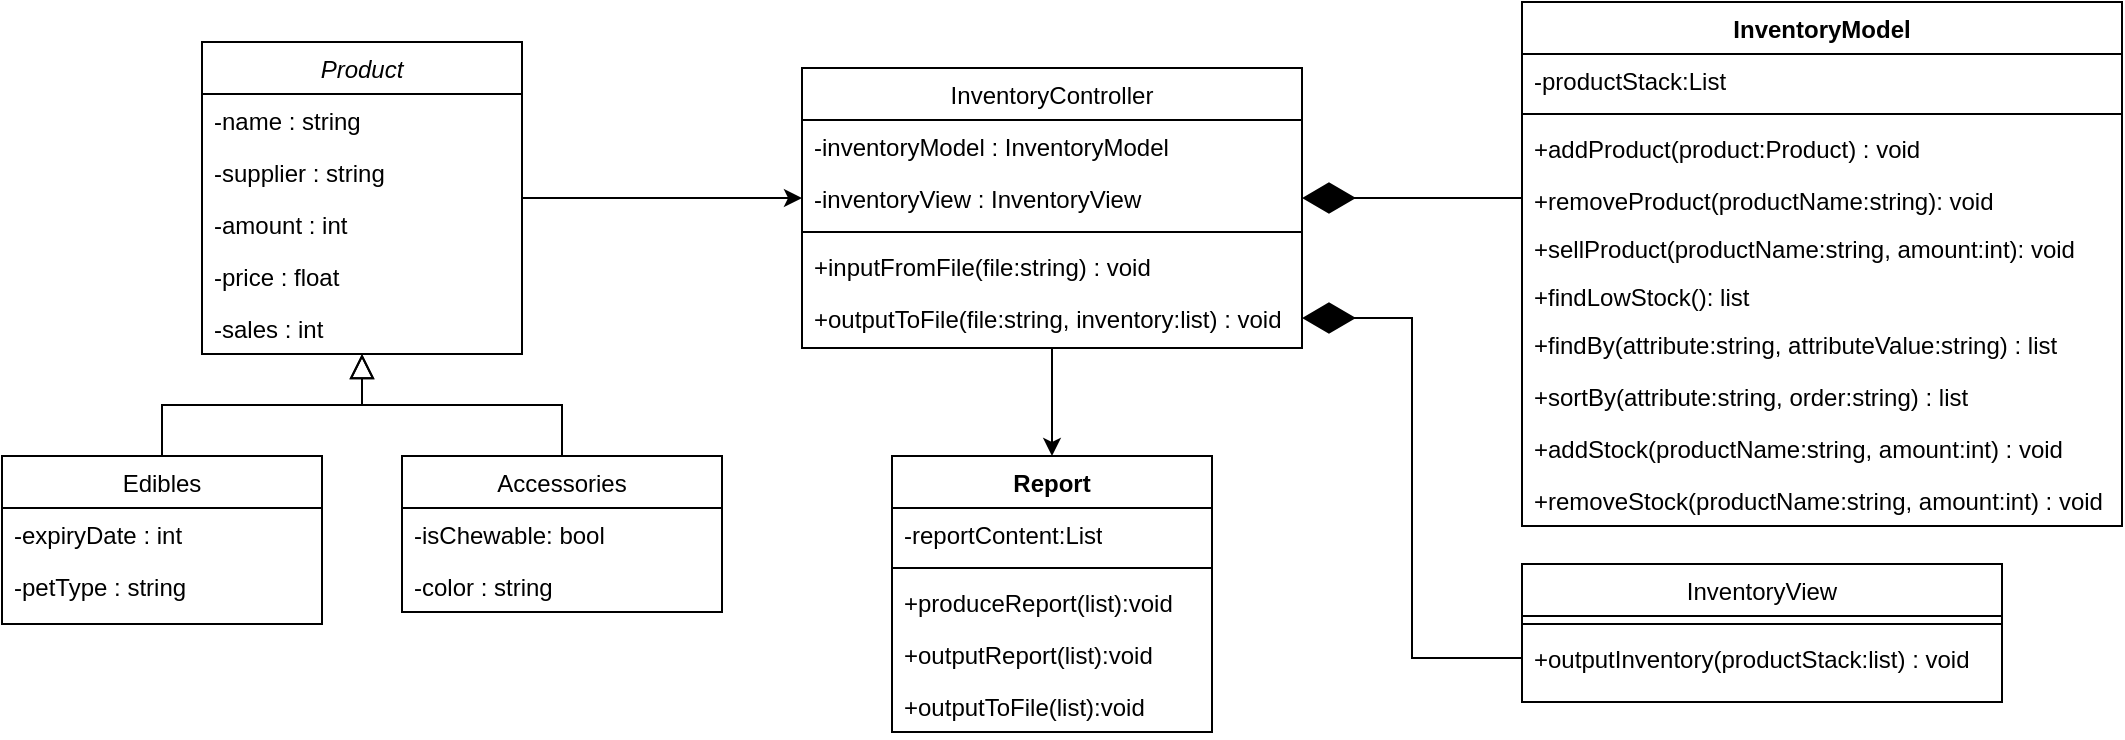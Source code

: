<mxfile version="24.8.6" pages="2">
  <diagram id="C5RBs43oDa-KdzZeNtuy" name="Class Diagram">
    <mxGraphModel dx="875" dy="469" grid="1" gridSize="10" guides="1" tooltips="1" connect="1" arrows="1" fold="1" page="1" pageScale="1" pageWidth="827" pageHeight="1169" math="0" shadow="0">
      <root>
        <mxCell id="WIyWlLk6GJQsqaUBKTNV-0" />
        <mxCell id="WIyWlLk6GJQsqaUBKTNV-1" parent="WIyWlLk6GJQsqaUBKTNV-0" />
        <mxCell id="_1ktN_GvWhrDKpTRPfWt-11" style="edgeStyle=orthogonalEdgeStyle;rounded=0;orthogonalLoop=1;jettySize=auto;html=1;entryX=0;entryY=0.5;entryDx=0;entryDy=0;" edge="1" parent="WIyWlLk6GJQsqaUBKTNV-1" source="zkfFHV4jXpPFQw0GAbJ--0" target="0duWRfGJagqjJY6Ipb-T-25">
          <mxGeometry relative="1" as="geometry" />
        </mxCell>
        <mxCell id="zkfFHV4jXpPFQw0GAbJ--0" value="Product" style="swimlane;fontStyle=2;align=center;verticalAlign=top;childLayout=stackLayout;horizontal=1;startSize=26;horizontalStack=0;resizeParent=1;resizeLast=0;collapsible=1;marginBottom=0;rounded=0;shadow=0;strokeWidth=1;" parent="WIyWlLk6GJQsqaUBKTNV-1" vertex="1">
          <mxGeometry x="210" y="109" width="160" height="156" as="geometry">
            <mxRectangle x="220" y="120" width="160" height="26" as="alternateBounds" />
          </mxGeometry>
        </mxCell>
        <mxCell id="zkfFHV4jXpPFQw0GAbJ--1" value="-name : string" style="text;align=left;verticalAlign=top;spacingLeft=4;spacingRight=4;overflow=hidden;rotatable=0;points=[[0,0.5],[1,0.5]];portConstraint=eastwest;" parent="zkfFHV4jXpPFQw0GAbJ--0" vertex="1">
          <mxGeometry y="26" width="160" height="26" as="geometry" />
        </mxCell>
        <mxCell id="zkfFHV4jXpPFQw0GAbJ--2" value="-supplier : string" style="text;align=left;verticalAlign=top;spacingLeft=4;spacingRight=4;overflow=hidden;rotatable=0;points=[[0,0.5],[1,0.5]];portConstraint=eastwest;rounded=0;shadow=0;html=0;" parent="zkfFHV4jXpPFQw0GAbJ--0" vertex="1">
          <mxGeometry y="52" width="160" height="26" as="geometry" />
        </mxCell>
        <mxCell id="zkfFHV4jXpPFQw0GAbJ--3" value="-amount : int" style="text;align=left;verticalAlign=top;spacingLeft=4;spacingRight=4;overflow=hidden;rotatable=0;points=[[0,0.5],[1,0.5]];portConstraint=eastwest;rounded=0;shadow=0;html=0;" parent="zkfFHV4jXpPFQw0GAbJ--0" vertex="1">
          <mxGeometry y="78" width="160" height="26" as="geometry" />
        </mxCell>
        <mxCell id="0duWRfGJagqjJY6Ipb-T-0" value="-price : float" style="text;align=left;verticalAlign=top;spacingLeft=4;spacingRight=4;overflow=hidden;rotatable=0;points=[[0,0.5],[1,0.5]];portConstraint=eastwest;rounded=0;shadow=0;html=0;" parent="zkfFHV4jXpPFQw0GAbJ--0" vertex="1">
          <mxGeometry y="104" width="160" height="26" as="geometry" />
        </mxCell>
        <mxCell id="m8h58f2gquPV5kVaMoUX-12" value="-sales : int" style="text;align=left;verticalAlign=top;spacingLeft=4;spacingRight=4;overflow=hidden;rotatable=0;points=[[0,0.5],[1,0.5]];portConstraint=eastwest;rounded=0;shadow=0;html=0;" parent="zkfFHV4jXpPFQw0GAbJ--0" vertex="1">
          <mxGeometry y="130" width="160" height="26" as="geometry" />
        </mxCell>
        <mxCell id="zkfFHV4jXpPFQw0GAbJ--6" value="Edibles" style="swimlane;fontStyle=0;align=center;verticalAlign=top;childLayout=stackLayout;horizontal=1;startSize=26;horizontalStack=0;resizeParent=1;resizeLast=0;collapsible=1;marginBottom=0;rounded=0;shadow=0;strokeWidth=1;" parent="WIyWlLk6GJQsqaUBKTNV-1" vertex="1">
          <mxGeometry x="110" y="316" width="160" height="84" as="geometry">
            <mxRectangle x="130" y="380" width="160" height="26" as="alternateBounds" />
          </mxGeometry>
        </mxCell>
        <mxCell id="zkfFHV4jXpPFQw0GAbJ--7" value="-expiryDate : int" style="text;align=left;verticalAlign=top;spacingLeft=4;spacingRight=4;overflow=hidden;rotatable=0;points=[[0,0.5],[1,0.5]];portConstraint=eastwest;" parent="zkfFHV4jXpPFQw0GAbJ--6" vertex="1">
          <mxGeometry y="26" width="160" height="26" as="geometry" />
        </mxCell>
        <mxCell id="zkfFHV4jXpPFQw0GAbJ--8" value="-petType : string" style="text;align=left;verticalAlign=top;spacingLeft=4;spacingRight=4;overflow=hidden;rotatable=0;points=[[0,0.5],[1,0.5]];portConstraint=eastwest;rounded=0;shadow=0;html=0;" parent="zkfFHV4jXpPFQw0GAbJ--6" vertex="1">
          <mxGeometry y="52" width="160" height="28" as="geometry" />
        </mxCell>
        <mxCell id="zkfFHV4jXpPFQw0GAbJ--12" value="" style="endArrow=block;endSize=10;endFill=0;shadow=0;strokeWidth=1;rounded=0;curved=0;edgeStyle=elbowEdgeStyle;elbow=vertical;" parent="WIyWlLk6GJQsqaUBKTNV-1" source="zkfFHV4jXpPFQw0GAbJ--6" target="zkfFHV4jXpPFQw0GAbJ--0" edge="1">
          <mxGeometry width="160" relative="1" as="geometry">
            <mxPoint x="190" y="193" as="sourcePoint" />
            <mxPoint x="190" y="193" as="targetPoint" />
          </mxGeometry>
        </mxCell>
        <mxCell id="zkfFHV4jXpPFQw0GAbJ--13" value="Accessories" style="swimlane;fontStyle=0;align=center;verticalAlign=top;childLayout=stackLayout;horizontal=1;startSize=26;horizontalStack=0;resizeParent=1;resizeLast=0;collapsible=1;marginBottom=0;rounded=0;shadow=0;strokeWidth=1;" parent="WIyWlLk6GJQsqaUBKTNV-1" vertex="1">
          <mxGeometry x="310" y="316" width="160" height="78" as="geometry">
            <mxRectangle x="340" y="380" width="170" height="26" as="alternateBounds" />
          </mxGeometry>
        </mxCell>
        <mxCell id="zkfFHV4jXpPFQw0GAbJ--14" value="-isChewable: bool" style="text;align=left;verticalAlign=top;spacingLeft=4;spacingRight=4;overflow=hidden;rotatable=0;points=[[0,0.5],[1,0.5]];portConstraint=eastwest;" parent="zkfFHV4jXpPFQw0GAbJ--13" vertex="1">
          <mxGeometry y="26" width="160" height="26" as="geometry" />
        </mxCell>
        <mxCell id="0duWRfGJagqjJY6Ipb-T-1" value="-color : string" style="text;align=left;verticalAlign=top;spacingLeft=4;spacingRight=4;overflow=hidden;rotatable=0;points=[[0,0.5],[1,0.5]];portConstraint=eastwest;" parent="zkfFHV4jXpPFQw0GAbJ--13" vertex="1">
          <mxGeometry y="52" width="160" height="26" as="geometry" />
        </mxCell>
        <mxCell id="zkfFHV4jXpPFQw0GAbJ--16" value="" style="endArrow=block;endSize=10;endFill=0;shadow=0;strokeWidth=1;rounded=0;curved=0;edgeStyle=elbowEdgeStyle;elbow=vertical;" parent="WIyWlLk6GJQsqaUBKTNV-1" source="zkfFHV4jXpPFQw0GAbJ--13" target="zkfFHV4jXpPFQw0GAbJ--0" edge="1">
          <mxGeometry width="160" relative="1" as="geometry">
            <mxPoint x="200" y="363" as="sourcePoint" />
            <mxPoint x="300" y="261" as="targetPoint" />
          </mxGeometry>
        </mxCell>
        <mxCell id="m8h58f2gquPV5kVaMoUX-25" style="edgeStyle=orthogonalEdgeStyle;rounded=0;orthogonalLoop=1;jettySize=auto;html=1;entryX=0.5;entryY=0;entryDx=0;entryDy=0;" parent="WIyWlLk6GJQsqaUBKTNV-1" source="zkfFHV4jXpPFQw0GAbJ--17" target="m8h58f2gquPV5kVaMoUX-2" edge="1">
          <mxGeometry relative="1" as="geometry" />
        </mxCell>
        <mxCell id="zkfFHV4jXpPFQw0GAbJ--17" value="InventoryController" style="swimlane;fontStyle=0;align=center;verticalAlign=top;childLayout=stackLayout;horizontal=1;startSize=26;horizontalStack=0;resizeParent=1;resizeLast=0;collapsible=1;marginBottom=0;rounded=0;shadow=0;strokeWidth=1;" parent="WIyWlLk6GJQsqaUBKTNV-1" vertex="1">
          <mxGeometry x="510" y="122" width="250" height="140" as="geometry">
            <mxRectangle x="550" y="140" width="160" height="26" as="alternateBounds" />
          </mxGeometry>
        </mxCell>
        <mxCell id="m8h58f2gquPV5kVaMoUX-11" value="&lt;span style=&quot;text-wrap-mode: nowrap;&quot;&gt;-inventoryModel : InventoryModel&lt;/span&gt;" style="text;strokeColor=none;fillColor=none;align=left;verticalAlign=top;spacingLeft=4;spacingRight=4;overflow=hidden;rotatable=0;points=[[0,0.5],[1,0.5]];portConstraint=eastwest;whiteSpace=wrap;html=1;" parent="zkfFHV4jXpPFQw0GAbJ--17" vertex="1">
          <mxGeometry y="26" width="250" height="26" as="geometry" />
        </mxCell>
        <mxCell id="0duWRfGJagqjJY6Ipb-T-25" value="&lt;span style=&quot;text-wrap-mode: nowrap;&quot;&gt;-inventoryView : InventoryView&lt;/span&gt;" style="text;strokeColor=none;fillColor=none;align=left;verticalAlign=top;spacingLeft=4;spacingRight=4;overflow=hidden;rotatable=0;points=[[0,0.5],[1,0.5]];portConstraint=eastwest;whiteSpace=wrap;html=1;" parent="zkfFHV4jXpPFQw0GAbJ--17" vertex="1">
          <mxGeometry y="52" width="250" height="26" as="geometry" />
        </mxCell>
        <mxCell id="zkfFHV4jXpPFQw0GAbJ--23" value="" style="line;html=1;strokeWidth=1;align=left;verticalAlign=middle;spacingTop=-1;spacingLeft=3;spacingRight=3;rotatable=0;labelPosition=right;points=[];portConstraint=eastwest;" parent="zkfFHV4jXpPFQw0GAbJ--17" vertex="1">
          <mxGeometry y="78" width="250" height="8" as="geometry" />
        </mxCell>
        <mxCell id="0duWRfGJagqjJY6Ipb-T-4" value="+inputFromFile(file:string) : void" style="text;align=left;verticalAlign=top;spacingLeft=4;spacingRight=4;overflow=hidden;rotatable=0;points=[[0,0.5],[1,0.5]];portConstraint=eastwest;" parent="zkfFHV4jXpPFQw0GAbJ--17" vertex="1">
          <mxGeometry y="86" width="250" height="26" as="geometry" />
        </mxCell>
        <mxCell id="0duWRfGJagqjJY6Ipb-T-3" value="+outputToFile(file:string, inventory:list) : void" style="text;align=left;verticalAlign=top;spacingLeft=4;spacingRight=4;overflow=hidden;rotatable=0;points=[[0,0.5],[1,0.5]];portConstraint=eastwest;" parent="zkfFHV4jXpPFQw0GAbJ--17" vertex="1">
          <mxGeometry y="112" width="250" height="26" as="geometry" />
        </mxCell>
        <mxCell id="0duWRfGJagqjJY6Ipb-T-9" value="InventoryModel" style="swimlane;fontStyle=1;align=center;verticalAlign=top;childLayout=stackLayout;horizontal=1;startSize=26;horizontalStack=0;resizeParent=1;resizeParentMax=0;resizeLast=0;collapsible=1;marginBottom=0;whiteSpace=wrap;html=1;" parent="WIyWlLk6GJQsqaUBKTNV-1" vertex="1">
          <mxGeometry x="870" y="89" width="300" height="262" as="geometry">
            <mxRectangle x="860" y="120" width="120" height="30" as="alternateBounds" />
          </mxGeometry>
        </mxCell>
        <mxCell id="0duWRfGJagqjJY6Ipb-T-10" value="&lt;span style=&quot;text-wrap-mode: nowrap;&quot;&gt;-productStack:List&lt;/span&gt;" style="text;strokeColor=none;fillColor=none;align=left;verticalAlign=top;spacingLeft=4;spacingRight=4;overflow=hidden;rotatable=0;points=[[0,0.5],[1,0.5]];portConstraint=eastwest;whiteSpace=wrap;html=1;" parent="0duWRfGJagqjJY6Ipb-T-9" vertex="1">
          <mxGeometry y="26" width="300" height="26" as="geometry" />
        </mxCell>
        <mxCell id="0duWRfGJagqjJY6Ipb-T-11" value="" style="line;strokeWidth=1;fillColor=none;align=left;verticalAlign=middle;spacingTop=-1;spacingLeft=3;spacingRight=3;rotatable=0;labelPosition=right;points=[];portConstraint=eastwest;strokeColor=inherit;" parent="0duWRfGJagqjJY6Ipb-T-9" vertex="1">
          <mxGeometry y="52" width="300" height="8" as="geometry" />
        </mxCell>
        <mxCell id="0duWRfGJagqjJY6Ipb-T-12" value="+addProduct(product:Product) : void" style="text;strokeColor=none;fillColor=none;align=left;verticalAlign=top;spacingLeft=4;spacingRight=4;overflow=hidden;rotatable=0;points=[[0,0.5],[1,0.5]];portConstraint=eastwest;whiteSpace=wrap;html=1;" parent="0duWRfGJagqjJY6Ipb-T-9" vertex="1">
          <mxGeometry y="60" width="300" height="26" as="geometry" />
        </mxCell>
        <mxCell id="zkfFHV4jXpPFQw0GAbJ--25" value="+removeProduct(productName:string): void" style="text;align=left;verticalAlign=top;spacingLeft=4;spacingRight=4;overflow=hidden;rotatable=0;points=[[0,0.5],[1,0.5]];portConstraint=eastwest;" parent="0duWRfGJagqjJY6Ipb-T-9" vertex="1">
          <mxGeometry y="86" width="300" height="24" as="geometry" />
        </mxCell>
        <mxCell id="bYRpA2NPyC7JANyhQhbD-0" value="+sellProduct(productName:string, amount:int): void" style="text;align=left;verticalAlign=top;spacingLeft=4;spacingRight=4;overflow=hidden;rotatable=0;points=[[0,0.5],[1,0.5]];portConstraint=eastwest;" vertex="1" parent="0duWRfGJagqjJY6Ipb-T-9">
          <mxGeometry y="110" width="300" height="24" as="geometry" />
        </mxCell>
        <mxCell id="qHRDsOJ6uMgE_AwOD7xp-0" value="+findLowStock(): list" style="text;align=left;verticalAlign=top;spacingLeft=4;spacingRight=4;overflow=hidden;rotatable=0;points=[[0,0.5],[1,0.5]];portConstraint=eastwest;" vertex="1" parent="0duWRfGJagqjJY6Ipb-T-9">
          <mxGeometry y="134" width="300" height="24" as="geometry" />
        </mxCell>
        <mxCell id="m8h58f2gquPV5kVaMoUX-19" value="+findBy(attribute:string, attributeValue:string) : list" style="text;strokeColor=none;fillColor=none;align=left;verticalAlign=top;spacingLeft=4;spacingRight=4;overflow=hidden;rotatable=0;points=[[0,0.5],[1,0.5]];portConstraint=eastwest;whiteSpace=wrap;html=1;" parent="0duWRfGJagqjJY6Ipb-T-9" vertex="1">
          <mxGeometry y="158" width="300" height="26" as="geometry" />
        </mxCell>
        <mxCell id="m8h58f2gquPV5kVaMoUX-18" value="+sortBy(attribute:string, order:string) : list" style="text;strokeColor=none;fillColor=none;align=left;verticalAlign=top;spacingLeft=4;spacingRight=4;overflow=hidden;rotatable=0;points=[[0,0.5],[1,0.5]];portConstraint=eastwest;whiteSpace=wrap;html=1;" parent="0duWRfGJagqjJY6Ipb-T-9" vertex="1">
          <mxGeometry y="184" width="300" height="26" as="geometry" />
        </mxCell>
        <mxCell id="NsDNnJR0e3THDdlPkHAr-0" value="+addStock(productName:string, amount:int) : void" style="text;strokeColor=none;fillColor=none;align=left;verticalAlign=top;spacingLeft=4;spacingRight=4;overflow=hidden;rotatable=0;points=[[0,0.5],[1,0.5]];portConstraint=eastwest;whiteSpace=wrap;html=1;" vertex="1" parent="0duWRfGJagqjJY6Ipb-T-9">
          <mxGeometry y="210" width="300" height="26" as="geometry" />
        </mxCell>
        <mxCell id="NsDNnJR0e3THDdlPkHAr-1" value="+removeStock(productName:string, amount:int) : void" style="text;strokeColor=none;fillColor=none;align=left;verticalAlign=top;spacingLeft=4;spacingRight=4;overflow=hidden;rotatable=0;points=[[0,0.5],[1,0.5]];portConstraint=eastwest;whiteSpace=wrap;html=1;" vertex="1" parent="0duWRfGJagqjJY6Ipb-T-9">
          <mxGeometry y="236" width="300" height="26" as="geometry" />
        </mxCell>
        <mxCell id="0duWRfGJagqjJY6Ipb-T-17" value="InventoryView" style="swimlane;fontStyle=0;align=center;verticalAlign=top;childLayout=stackLayout;horizontal=1;startSize=26;horizontalStack=0;resizeParent=1;resizeLast=0;collapsible=1;marginBottom=0;rounded=0;shadow=0;strokeWidth=1;" parent="WIyWlLk6GJQsqaUBKTNV-1" vertex="1">
          <mxGeometry x="870" y="370" width="240" height="69" as="geometry">
            <mxRectangle x="550" y="140" width="160" height="26" as="alternateBounds" />
          </mxGeometry>
        </mxCell>
        <mxCell id="0duWRfGJagqjJY6Ipb-T-18" value="" style="line;html=1;strokeWidth=1;align=left;verticalAlign=middle;spacingTop=-1;spacingLeft=3;spacingRight=3;rotatable=0;labelPosition=right;points=[];portConstraint=eastwest;" parent="0duWRfGJagqjJY6Ipb-T-17" vertex="1">
          <mxGeometry y="26" width="240" height="8" as="geometry" />
        </mxCell>
        <mxCell id="0duWRfGJagqjJY6Ipb-T-19" value="+outputInventory(productStack:list) : void" style="text;align=left;verticalAlign=top;spacingLeft=4;spacingRight=4;overflow=hidden;rotatable=0;points=[[0,0.5],[1,0.5]];portConstraint=eastwest;" parent="0duWRfGJagqjJY6Ipb-T-17" vertex="1">
          <mxGeometry y="34" width="240" height="26" as="geometry" />
        </mxCell>
        <mxCell id="m8h58f2gquPV5kVaMoUX-2" value="Report&lt;div&gt;&lt;br&gt;&lt;/div&gt;" style="swimlane;fontStyle=1;align=center;verticalAlign=top;childLayout=stackLayout;horizontal=1;startSize=26;horizontalStack=0;resizeParent=1;resizeParentMax=0;resizeLast=0;collapsible=1;marginBottom=0;whiteSpace=wrap;html=1;" parent="WIyWlLk6GJQsqaUBKTNV-1" vertex="1">
          <mxGeometry x="555" y="316" width="160" height="138" as="geometry" />
        </mxCell>
        <mxCell id="m8h58f2gquPV5kVaMoUX-28" value="-reportContent:List" style="text;strokeColor=none;fillColor=none;align=left;verticalAlign=top;spacingLeft=4;spacingRight=4;overflow=hidden;rotatable=0;points=[[0,0.5],[1,0.5]];portConstraint=eastwest;whiteSpace=wrap;html=1;" parent="m8h58f2gquPV5kVaMoUX-2" vertex="1">
          <mxGeometry y="26" width="160" height="26" as="geometry" />
        </mxCell>
        <mxCell id="m8h58f2gquPV5kVaMoUX-4" value="" style="line;strokeWidth=1;fillColor=none;align=left;verticalAlign=middle;spacingTop=-1;spacingLeft=3;spacingRight=3;rotatable=0;labelPosition=right;points=[];portConstraint=eastwest;strokeColor=inherit;" parent="m8h58f2gquPV5kVaMoUX-2" vertex="1">
          <mxGeometry y="52" width="160" height="8" as="geometry" />
        </mxCell>
        <mxCell id="m8h58f2gquPV5kVaMoUX-26" value="+produceReport(list):void" style="text;strokeColor=none;fillColor=none;align=left;verticalAlign=top;spacingLeft=4;spacingRight=4;overflow=hidden;rotatable=0;points=[[0,0.5],[1,0.5]];portConstraint=eastwest;whiteSpace=wrap;html=1;" parent="m8h58f2gquPV5kVaMoUX-2" vertex="1">
          <mxGeometry y="60" width="160" height="26" as="geometry" />
        </mxCell>
        <mxCell id="m8h58f2gquPV5kVaMoUX-27" value="+outputReport(list):void" style="text;strokeColor=none;fillColor=none;align=left;verticalAlign=top;spacingLeft=4;spacingRight=4;overflow=hidden;rotatable=0;points=[[0,0.5],[1,0.5]];portConstraint=eastwest;whiteSpace=wrap;html=1;" parent="m8h58f2gquPV5kVaMoUX-2" vertex="1">
          <mxGeometry y="86" width="160" height="26" as="geometry" />
        </mxCell>
        <mxCell id="m8h58f2gquPV5kVaMoUX-5" value="+outputToFile(list):void" style="text;strokeColor=none;fillColor=none;align=left;verticalAlign=top;spacingLeft=4;spacingRight=4;overflow=hidden;rotatable=0;points=[[0,0.5],[1,0.5]];portConstraint=eastwest;whiteSpace=wrap;html=1;" parent="m8h58f2gquPV5kVaMoUX-2" vertex="1">
          <mxGeometry y="112" width="160" height="26" as="geometry" />
        </mxCell>
        <mxCell id="_1ktN_GvWhrDKpTRPfWt-7" value="" style="endArrow=diamondThin;endFill=1;endSize=24;html=1;rounded=0;edgeStyle=orthogonalEdgeStyle;entryX=1;entryY=0.5;entryDx=0;entryDy=0;exitX=0;exitY=0.5;exitDx=0;exitDy=0;" edge="1" parent="WIyWlLk6GJQsqaUBKTNV-1" source="zkfFHV4jXpPFQw0GAbJ--25" target="0duWRfGJagqjJY6Ipb-T-25">
          <mxGeometry width="160" relative="1" as="geometry">
            <mxPoint x="740" y="280" as="sourcePoint" />
            <mxPoint x="900" y="280" as="targetPoint" />
          </mxGeometry>
        </mxCell>
        <mxCell id="_1ktN_GvWhrDKpTRPfWt-8" value="" style="endArrow=diamondThin;endFill=1;endSize=24;html=1;rounded=0;entryX=1;entryY=0.5;entryDx=0;entryDy=0;exitX=0;exitY=0.5;exitDx=0;exitDy=0;edgeStyle=orthogonalEdgeStyle;" edge="1" parent="WIyWlLk6GJQsqaUBKTNV-1" source="0duWRfGJagqjJY6Ipb-T-19" target="0duWRfGJagqjJY6Ipb-T-3">
          <mxGeometry width="160" relative="1" as="geometry">
            <mxPoint x="640" y="330" as="sourcePoint" />
            <mxPoint x="800" y="330" as="targetPoint" />
          </mxGeometry>
        </mxCell>
      </root>
    </mxGraphModel>
  </diagram>
  <diagram id="i3TARtwYu0nlH-t-h8Ej" name="Flowchart - Main">
    <mxGraphModel dx="3000" dy="1609" grid="1" gridSize="10" guides="1" tooltips="1" connect="1" arrows="1" fold="1" page="1" pageScale="1" pageWidth="1169" pageHeight="827" math="0" shadow="0">
      <root>
        <mxCell id="0" />
        <mxCell id="1" parent="0" />
        <mxCell id="BQUk5wlq5gaPyvShyjie-4" value="" style="edgeStyle=orthogonalEdgeStyle;rounded=0;orthogonalLoop=1;jettySize=auto;html=1;" edge="1" parent="1" source="RcuSR_sWdsqwu1360JzC-1" target="BQUk5wlq5gaPyvShyjie-3">
          <mxGeometry relative="1" as="geometry" />
        </mxCell>
        <mxCell id="RcuSR_sWdsqwu1360JzC-1" value="Start" style="rounded=1;whiteSpace=wrap;html=1;" vertex="1" parent="1">
          <mxGeometry x="480" y="260" width="120" height="60" as="geometry" />
        </mxCell>
        <mxCell id="etOVG2wV07rIoBDFjDyh-8" value="" style="edgeStyle=orthogonalEdgeStyle;rounded=0;orthogonalLoop=1;jettySize=auto;html=1;" edge="1" parent="1" source="RcuSR_sWdsqwu1360JzC-4" target="etOVG2wV07rIoBDFjDyh-7">
          <mxGeometry relative="1" as="geometry" />
        </mxCell>
        <mxCell id="RcuSR_sWdsqwu1360JzC-4" value="OUTPUT Welcome Message" style="shape=parallelogram;perimeter=parallelogramPerimeter;whiteSpace=wrap;html=1;fixedSize=1;" vertex="1" parent="1">
          <mxGeometry x="470" y="450" width="140" height="56" as="geometry" />
        </mxCell>
        <mxCell id="etOVG2wV07rIoBDFjDyh-4" value="" style="edgeStyle=orthogonalEdgeStyle;rounded=0;orthogonalLoop=1;jettySize=auto;html=1;" edge="1" parent="1" source="RcuSR_sWdsqwu1360JzC-5" target="RcuSR_sWdsqwu1360JzC-6">
          <mxGeometry relative="1" as="geometry" />
        </mxCell>
        <mxCell id="RcuSR_sWdsqwu1360JzC-5" value="INPUT User Selection" style="shape=parallelogram;perimeter=parallelogramPerimeter;whiteSpace=wrap;html=1;fixedSize=1;" vertex="1" parent="1">
          <mxGeometry x="464.5" y="620" width="151" height="60" as="geometry" />
        </mxCell>
        <mxCell id="etOVG2wV07rIoBDFjDyh-5" value="" style="edgeStyle=orthogonalEdgeStyle;rounded=0;orthogonalLoop=1;jettySize=auto;html=1;" edge="1" parent="1" source="RcuSR_sWdsqwu1360JzC-6" target="etOVG2wV07rIoBDFjDyh-1">
          <mxGeometry relative="1" as="geometry" />
        </mxCell>
        <mxCell id="RcuSR_sWdsqwu1360JzC-6" value="IF user selection == 1&lt;div&gt;(see inventory)&lt;/div&gt;" style="rhombus;whiteSpace=wrap;html=1;" vertex="1" parent="1">
          <mxGeometry x="464.5" y="710" width="151" height="150" as="geometry" />
        </mxCell>
        <mxCell id="etOVG2wV07rIoBDFjDyh-11" style="edgeStyle=orthogonalEdgeStyle;rounded=0;orthogonalLoop=1;jettySize=auto;html=1;entryX=0;entryY=0.5;entryDx=0;entryDy=0;" edge="1" parent="1" source="etOVG2wV07rIoBDFjDyh-1" target="etOVG2wV07rIoBDFjDyh-7">
          <mxGeometry relative="1" as="geometry">
            <Array as="points">
              <mxPoint x="410" y="925" />
              <mxPoint x="410" y="560" />
            </Array>
          </mxGeometry>
        </mxCell>
        <mxCell id="etOVG2wV07rIoBDFjDyh-1" value="OUTPUT inventory" style="shape=parallelogram;perimeter=parallelogramPerimeter;whiteSpace=wrap;html=1;fixedSize=1;" vertex="1" parent="1">
          <mxGeometry x="465" y="890" width="150" height="70" as="geometry" />
        </mxCell>
        <mxCell id="etOVG2wV07rIoBDFjDyh-9" value="" style="edgeStyle=orthogonalEdgeStyle;rounded=0;orthogonalLoop=1;jettySize=auto;html=1;" edge="1" parent="1" source="etOVG2wV07rIoBDFjDyh-7" target="RcuSR_sWdsqwu1360JzC-5">
          <mxGeometry relative="1" as="geometry" />
        </mxCell>
        <mxCell id="etOVG2wV07rIoBDFjDyh-7" value="OUTPUT user options" style="shape=parallelogram;perimeter=parallelogramPerimeter;whiteSpace=wrap;html=1;fixedSize=1;" vertex="1" parent="1">
          <mxGeometry x="464.5" y="530" width="151" height="60" as="geometry" />
        </mxCell>
        <mxCell id="BQUk5wlq5gaPyvShyjie-26" value="" style="edgeStyle=orthogonalEdgeStyle;rounded=0;orthogonalLoop=1;jettySize=auto;html=1;" edge="1" parent="1" source="etOVG2wV07rIoBDFjDyh-12" target="BQUk5wlq5gaPyvShyjie-1">
          <mxGeometry relative="1" as="geometry" />
        </mxCell>
        <mxCell id="BQUk5wlq5gaPyvShyjie-27" style="edgeStyle=orthogonalEdgeStyle;rounded=0;orthogonalLoop=1;jettySize=auto;html=1;" edge="1" parent="1" source="etOVG2wV07rIoBDFjDyh-12" target="etOVG2wV07rIoBDFjDyh-13">
          <mxGeometry relative="1" as="geometry" />
        </mxCell>
        <mxCell id="etOVG2wV07rIoBDFjDyh-12" value="IF user selection == 2&lt;div&gt;(update inventory)&lt;/div&gt;" style="rhombus;whiteSpace=wrap;html=1;" vertex="1" parent="1">
          <mxGeometry x="660" y="710" width="151" height="150" as="geometry" />
        </mxCell>
        <mxCell id="etOVG2wV07rIoBDFjDyh-13" value="IF user selection == 3&lt;div&gt;(make sales)&lt;/div&gt;" style="rhombus;whiteSpace=wrap;html=1;" vertex="1" parent="1">
          <mxGeometry x="1490" y="710" width="151" height="150" as="geometry" />
        </mxCell>
        <mxCell id="etOVG2wV07rIoBDFjDyh-14" value="IF user selection == 4&lt;div&gt;(see low stock)&lt;/div&gt;" style="rhombus;whiteSpace=wrap;html=1;" vertex="1" parent="1">
          <mxGeometry x="1714.5" y="710" width="151" height="150" as="geometry" />
        </mxCell>
        <mxCell id="BQUk5wlq5gaPyvShyjie-25" value="" style="edgeStyle=orthogonalEdgeStyle;rounded=0;orthogonalLoop=1;jettySize=auto;html=1;" edge="1" parent="1" source="BQUk5wlq5gaPyvShyjie-1" target="BQUk5wlq5gaPyvShyjie-2">
          <mxGeometry relative="1" as="geometry" />
        </mxCell>
        <mxCell id="BQUk5wlq5gaPyvShyjie-1" value="INPUT more options" style="shape=parallelogram;perimeter=parallelogramPerimeter;whiteSpace=wrap;html=1;fixedSize=1;" vertex="1" parent="1">
          <mxGeometry x="663.13" y="890" width="144.74" height="60" as="geometry" />
        </mxCell>
        <mxCell id="BQUk5wlq5gaPyvShyjie-21" value="" style="edgeStyle=orthogonalEdgeStyle;rounded=0;orthogonalLoop=1;jettySize=auto;html=1;" edge="1" parent="1" source="BQUk5wlq5gaPyvShyjie-2" target="BQUk5wlq5gaPyvShyjie-8">
          <mxGeometry relative="1" as="geometry" />
        </mxCell>
        <mxCell id="BQUk5wlq5gaPyvShyjie-2" value="IF option == 1&lt;div&gt;(add product)&lt;/div&gt;" style="rhombus;whiteSpace=wrap;html=1;" vertex="1" parent="1">
          <mxGeometry x="680.5" y="1000" width="110" height="110" as="geometry" />
        </mxCell>
        <mxCell id="BQUk5wlq5gaPyvShyjie-7" style="edgeStyle=orthogonalEdgeStyle;rounded=0;orthogonalLoop=1;jettySize=auto;html=1;entryX=0.5;entryY=0;entryDx=0;entryDy=0;" edge="1" parent="1" source="BQUk5wlq5gaPyvShyjie-3" target="RcuSR_sWdsqwu1360JzC-4">
          <mxGeometry relative="1" as="geometry" />
        </mxCell>
        <mxCell id="BQUk5wlq5gaPyvShyjie-3" value="Load inventory from file" style="rounded=0;whiteSpace=wrap;html=1;" vertex="1" parent="1">
          <mxGeometry x="480" y="360" width="120" height="60" as="geometry" />
        </mxCell>
        <mxCell id="BQUk5wlq5gaPyvShyjie-13" value="" style="edgeStyle=orthogonalEdgeStyle;rounded=0;orthogonalLoop=1;jettySize=auto;html=1;" edge="1" parent="1" source="BQUk5wlq5gaPyvShyjie-8" target="BQUk5wlq5gaPyvShyjie-10">
          <mxGeometry relative="1" as="geometry" />
        </mxCell>
        <mxCell id="BQUk5wlq5gaPyvShyjie-8" value="INPUT productType, name, supplier, price, amount, minAmount, sales, opt1, opt2" style="shape=parallelogram;perimeter=parallelogramPerimeter;whiteSpace=wrap;html=1;fixedSize=1;" vertex="1" parent="1">
          <mxGeometry x="640.5" y="1150" width="190" height="80" as="geometry" />
        </mxCell>
        <mxCell id="BQUk5wlq5gaPyvShyjie-35" value="" style="edgeStyle=orthogonalEdgeStyle;rounded=0;orthogonalLoop=1;jettySize=auto;html=1;" edge="1" parent="1" source="BQUk5wlq5gaPyvShyjie-9" target="BQUk5wlq5gaPyvShyjie-34">
          <mxGeometry relative="1" as="geometry" />
        </mxCell>
        <mxCell id="BQUk5wlq5gaPyvShyjie-9" value="INPUT continue update" style="shape=parallelogram;perimeter=parallelogramPerimeter;whiteSpace=wrap;html=1;fixedSize=1;" vertex="1" parent="1">
          <mxGeometry x="645.76" y="1410" width="179.5" height="60" as="geometry" />
        </mxCell>
        <mxCell id="BQUk5wlq5gaPyvShyjie-33" value="" style="edgeStyle=orthogonalEdgeStyle;rounded=0;orthogonalLoop=1;jettySize=auto;html=1;" edge="1" parent="1" source="BQUk5wlq5gaPyvShyjie-10" target="BQUk5wlq5gaPyvShyjie-9">
          <mxGeometry relative="1" as="geometry" />
        </mxCell>
        <mxCell id="BQUk5wlq5gaPyvShyjie-10" value="OUTPUT success message" style="shape=parallelogram;perimeter=parallelogramPerimeter;whiteSpace=wrap;html=1;fixedSize=1;" vertex="1" parent="1">
          <mxGeometry x="643.38" y="1290" width="184.25" height="70" as="geometry" />
        </mxCell>
        <mxCell id="BQUk5wlq5gaPyvShyjie-22" value="" style="edgeStyle=orthogonalEdgeStyle;rounded=0;orthogonalLoop=1;jettySize=auto;html=1;" edge="1" parent="1" source="BQUk5wlq5gaPyvShyjie-11" target="BQUk5wlq5gaPyvShyjie-12">
          <mxGeometry relative="1" as="geometry" />
        </mxCell>
        <mxCell id="BQUk5wlq5gaPyvShyjie-11" value="IF option == 2&lt;div&gt;(remove product)&lt;/div&gt;" style="rhombus;whiteSpace=wrap;html=1;" vertex="1" parent="1">
          <mxGeometry x="890" y="1000" width="110" height="110" as="geometry" />
        </mxCell>
        <mxCell id="BQUk5wlq5gaPyvShyjie-15" style="edgeStyle=orthogonalEdgeStyle;rounded=0;orthogonalLoop=1;jettySize=auto;html=1;exitX=0.5;exitY=1;exitDx=0;exitDy=0;strokeColor=default;endArrow=none;endFill=0;" edge="1" parent="1" source="BQUk5wlq5gaPyvShyjie-12">
          <mxGeometry relative="1" as="geometry">
            <mxPoint x="740" y="1261" as="targetPoint" />
            <mxPoint x="944" y="1221" as="sourcePoint" />
            <Array as="points">
              <mxPoint x="944" y="1220" />
              <mxPoint x="944" y="1250" />
              <mxPoint x="750" y="1250" />
              <mxPoint x="750" y="1261" />
            </Array>
          </mxGeometry>
        </mxCell>
        <mxCell id="BQUk5wlq5gaPyvShyjie-12" value="INPUT productName" style="shape=parallelogram;perimeter=parallelogramPerimeter;whiteSpace=wrap;html=1;fixedSize=1;" vertex="1" parent="1">
          <mxGeometry x="872.5" y="1160" width="145" height="60" as="geometry" />
        </mxCell>
        <mxCell id="BQUk5wlq5gaPyvShyjie-23" value="" style="edgeStyle=orthogonalEdgeStyle;rounded=0;orthogonalLoop=1;jettySize=auto;html=1;" edge="1" parent="1" source="BQUk5wlq5gaPyvShyjie-16" target="BQUk5wlq5gaPyvShyjie-18">
          <mxGeometry relative="1" as="geometry" />
        </mxCell>
        <mxCell id="BQUk5wlq5gaPyvShyjie-16" value="IF option == 3&lt;div&gt;(increase stock)&lt;/div&gt;" style="rhombus;whiteSpace=wrap;html=1;" vertex="1" parent="1">
          <mxGeometry x="1070" y="1000" width="110" height="110" as="geometry" />
        </mxCell>
        <mxCell id="BQUk5wlq5gaPyvShyjie-24" value="" style="edgeStyle=orthogonalEdgeStyle;rounded=0;orthogonalLoop=1;jettySize=auto;html=1;" edge="1" parent="1" source="BQUk5wlq5gaPyvShyjie-17" target="BQUk5wlq5gaPyvShyjie-19">
          <mxGeometry relative="1" as="geometry" />
        </mxCell>
        <mxCell id="BQUk5wlq5gaPyvShyjie-17" value="IF option == 3&lt;div&gt;(reduce stock)&lt;/div&gt;" style="rhombus;whiteSpace=wrap;html=1;" vertex="1" parent="1">
          <mxGeometry x="1252.5" y="1000" width="110" height="110" as="geometry" />
        </mxCell>
        <mxCell id="BQUk5wlq5gaPyvShyjie-20" style="edgeStyle=orthogonalEdgeStyle;rounded=0;orthogonalLoop=1;jettySize=auto;html=1;" edge="1" parent="1" source="BQUk5wlq5gaPyvShyjie-18">
          <mxGeometry relative="1" as="geometry">
            <mxPoint x="950" y="1250" as="targetPoint" />
            <Array as="points">
              <mxPoint x="1125" y="1240" />
              <mxPoint x="970" y="1240" />
              <mxPoint x="970" y="1250" />
            </Array>
          </mxGeometry>
        </mxCell>
        <mxCell id="BQUk5wlq5gaPyvShyjie-18" value="INPUT productName, amount" style="shape=parallelogram;perimeter=parallelogramPerimeter;whiteSpace=wrap;html=1;fixedSize=1;" vertex="1" parent="1">
          <mxGeometry x="1047.5" y="1160" width="155" height="60" as="geometry" />
        </mxCell>
        <mxCell id="BQUk5wlq5gaPyvShyjie-19" value="INPUT productName, amount" style="shape=parallelogram;perimeter=parallelogramPerimeter;whiteSpace=wrap;html=1;fixedSize=1;" vertex="1" parent="1">
          <mxGeometry x="1230" y="1160" width="155" height="60" as="geometry" />
        </mxCell>
        <mxCell id="BQUk5wlq5gaPyvShyjie-28" value="INPUT productName, amount" style="shape=parallelogram;perimeter=parallelogramPerimeter;whiteSpace=wrap;html=1;fixedSize=1;" vertex="1" parent="1">
          <mxGeometry x="1488.25" y="900" width="154.5" height="70" as="geometry" />
        </mxCell>
        <mxCell id="BQUk5wlq5gaPyvShyjie-29" value="OUTPUT low stock" style="shape=parallelogram;perimeter=parallelogramPerimeter;whiteSpace=wrap;html=1;fixedSize=1;" vertex="1" parent="1">
          <mxGeometry x="1730" y="910" width="140" height="60" as="geometry" />
        </mxCell>
        <mxCell id="BQUk5wlq5gaPyvShyjie-30" value="IF user selection == 5&lt;div&gt;(produce report)&lt;/div&gt;" style="rhombus;whiteSpace=wrap;html=1;" vertex="1" parent="1">
          <mxGeometry x="1930" y="710" width="151" height="150" as="geometry" />
        </mxCell>
        <mxCell id="BQUk5wlq5gaPyvShyjie-31" value="IF user selection == 6&lt;div&gt;(see low stock)&lt;/div&gt;" style="rhombus;whiteSpace=wrap;html=1;" vertex="1" parent="1">
          <mxGeometry x="2170" y="710" width="151" height="150" as="geometry" />
        </mxCell>
        <mxCell id="BQUk5wlq5gaPyvShyjie-32" value="OUTPUT report" style="shape=parallelogram;perimeter=parallelogramPerimeter;whiteSpace=wrap;html=1;fixedSize=1;" vertex="1" parent="1">
          <mxGeometry x="1933.25" y="905" width="144.5" height="65" as="geometry" />
        </mxCell>
        <mxCell id="BQUk5wlq5gaPyvShyjie-34" value="continue?" style="rhombus;whiteSpace=wrap;html=1;" vertex="1" parent="1">
          <mxGeometry x="658.25" y="1500" width="154.5" height="140" as="geometry" />
        </mxCell>
        <mxCell id="BQUk5wlq5gaPyvShyjie-37" value="" style="edgeStyle=orthogonalEdgeStyle;rounded=0;orthogonalLoop=1;jettySize=auto;html=1;" edge="1" parent="1" source="BQUk5wlq5gaPyvShyjie-38" target="BQUk5wlq5gaPyvShyjie-41">
          <mxGeometry relative="1" as="geometry" />
        </mxCell>
        <mxCell id="BQUk5wlq5gaPyvShyjie-38" value="INPUT continue update" style="shape=parallelogram;perimeter=parallelogramPerimeter;whiteSpace=wrap;html=1;fixedSize=1;" vertex="1" parent="1">
          <mxGeometry x="1475.76" y="1130" width="179.5" height="60" as="geometry" />
        </mxCell>
        <mxCell id="BQUk5wlq5gaPyvShyjie-39" value="" style="edgeStyle=orthogonalEdgeStyle;rounded=0;orthogonalLoop=1;jettySize=auto;html=1;" edge="1" parent="1" source="BQUk5wlq5gaPyvShyjie-40" target="BQUk5wlq5gaPyvShyjie-38">
          <mxGeometry relative="1" as="geometry" />
        </mxCell>
        <mxCell id="BQUk5wlq5gaPyvShyjie-40" value="OUTPUT success message" style="shape=parallelogram;perimeter=parallelogramPerimeter;whiteSpace=wrap;html=1;fixedSize=1;" vertex="1" parent="1">
          <mxGeometry x="1473.38" y="1010" width="184.25" height="70" as="geometry" />
        </mxCell>
        <mxCell id="BQUk5wlq5gaPyvShyjie-41" value="continue?" style="rhombus;whiteSpace=wrap;html=1;" vertex="1" parent="1">
          <mxGeometry x="1488.25" y="1220" width="154.5" height="140" as="geometry" />
        </mxCell>
        <mxCell id="BQUk5wlq5gaPyvShyjie-43" value="OUTPUT report.txt" style="shape=parallelogram;perimeter=parallelogramPerimeter;whiteSpace=wrap;html=1;fixedSize=1;" vertex="1" parent="1">
          <mxGeometry x="1933.25" y="1000" width="144.5" height="60" as="geometry" />
        </mxCell>
      </root>
    </mxGraphModel>
  </diagram>
</mxfile>
